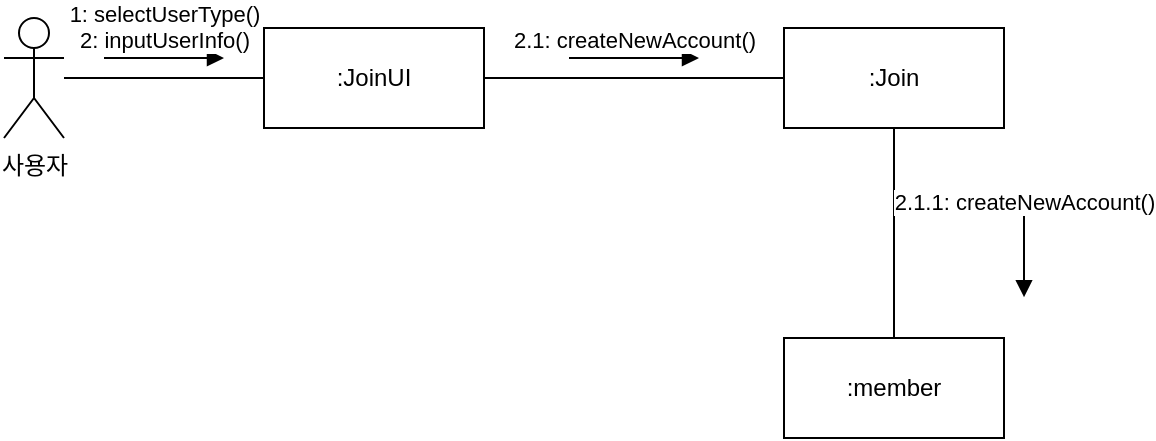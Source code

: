 <mxfile version="19.0.3" type="device"><diagram id="XBt6nNLJoed0ESCUk4r5" name="페이지-1"><mxGraphModel dx="946" dy="617" grid="1" gridSize="10" guides="1" tooltips="1" connect="1" arrows="1" fold="1" page="1" pageScale="1" pageWidth="827" pageHeight="1169" math="0" shadow="0"><root><mxCell id="0"/><mxCell id="1" parent="0"/><mxCell id="okseF1VmkXQ9maiGENIM-8" value="사용자" style="shape=umlActor;verticalLabelPosition=bottom;verticalAlign=top;html=1;outlineConnect=0;" parent="1" vertex="1"><mxGeometry x="170" y="290" width="30" height="60" as="geometry"/></mxCell><mxCell id="okseF1VmkXQ9maiGENIM-13" value=":JoinUI" style="html=1;whiteSpace=wrap;" parent="1" vertex="1"><mxGeometry x="300" y="295" width="110" height="50" as="geometry"/></mxCell><mxCell id="okseF1VmkXQ9maiGENIM-14" value=":Join" style="html=1;whiteSpace=wrap;" parent="1" vertex="1"><mxGeometry x="560" y="295" width="110" height="50" as="geometry"/></mxCell><mxCell id="okseF1VmkXQ9maiGENIM-16" value="" style="line;strokeWidth=1;fillColor=none;align=left;verticalAlign=middle;spacingTop=-1;spacingLeft=3;spacingRight=3;rotatable=0;labelPosition=right;points=[];portConstraint=eastwest;strokeColor=inherit;" parent="1" vertex="1"><mxGeometry x="200" y="316" width="100" height="8" as="geometry"/></mxCell><mxCell id="okseF1VmkXQ9maiGENIM-17" value="1: selectUserType()&lt;br&gt;2: inputUserInfo()" style="html=1;verticalAlign=bottom;endArrow=block;edgeStyle=elbowEdgeStyle;elbow=vertical;curved=0;rounded=0;" parent="1" edge="1"><mxGeometry width="80" relative="1" as="geometry"><mxPoint x="220" y="310" as="sourcePoint"/><mxPoint x="280" y="310" as="targetPoint"/><mxPoint as="offset"/></mxGeometry></mxCell><mxCell id="okseF1VmkXQ9maiGENIM-18" value="" style="line;strokeWidth=1;fillColor=none;align=left;verticalAlign=middle;spacingTop=-1;spacingLeft=3;spacingRight=3;rotatable=0;labelPosition=right;points=[];portConstraint=eastwest;strokeColor=inherit;" parent="1" vertex="1"><mxGeometry x="410" y="316" width="150" height="8" as="geometry"/></mxCell><mxCell id="okseF1VmkXQ9maiGENIM-19" value="2.1: createNewAccount()" style="html=1;verticalAlign=bottom;endArrow=block;edgeStyle=elbowEdgeStyle;elbow=vertical;curved=0;rounded=0;" parent="1" edge="1"><mxGeometry width="80" relative="1" as="geometry"><mxPoint x="452.5" y="310" as="sourcePoint"/><mxPoint x="517.5" y="310" as="targetPoint"/></mxGeometry></mxCell><mxCell id="okseF1VmkXQ9maiGENIM-20" value=":member" style="html=1;whiteSpace=wrap;" parent="1" vertex="1"><mxGeometry x="560" y="450" width="110" height="50" as="geometry"/></mxCell><mxCell id="6epZlQ79FYT12wTbwfkm-1" value="" style="endArrow=none;html=1;rounded=0;exitX=0.5;exitY=0;exitDx=0;exitDy=0;entryX=0.5;entryY=1;entryDx=0;entryDy=0;" parent="1" source="okseF1VmkXQ9maiGENIM-20" target="okseF1VmkXQ9maiGENIM-14" edge="1"><mxGeometry width="50" height="50" relative="1" as="geometry"><mxPoint x="570" y="395" as="sourcePoint"/><mxPoint x="620" y="345" as="targetPoint"/></mxGeometry></mxCell><mxCell id="6epZlQ79FYT12wTbwfkm-2" value="2.1.1: createNewAccount()" style="html=1;verticalAlign=bottom;endArrow=block;edgeStyle=elbowEdgeStyle;elbow=vertical;curved=0;rounded=0;" parent="1" edge="1"><mxGeometry x="-0.577" width="80" relative="1" as="geometry"><mxPoint x="680" y="380" as="sourcePoint"/><mxPoint x="680" y="429.57" as="targetPoint"/><mxPoint as="offset"/></mxGeometry></mxCell></root></mxGraphModel></diagram></mxfile>